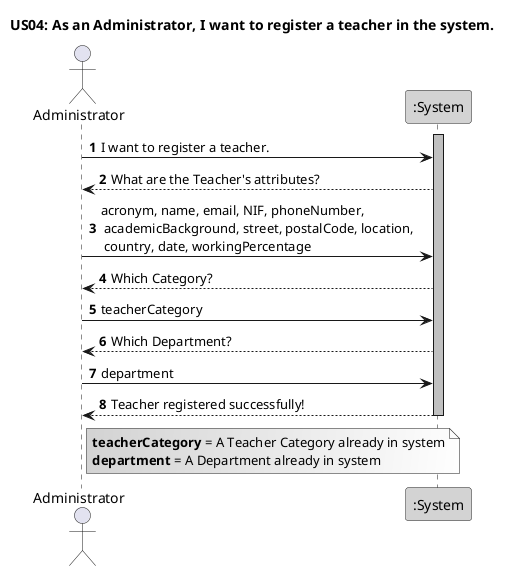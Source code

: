 @startuml
autonumber

title US04: As an Administrator, I want to register a teacher in the system.

actor Administrator
participant ":System" as System #lightgrey

activate System #silver
Administrator -> System: I want to register a teacher.
System --> Administrator: What are the Teacher's attributes?
Administrator -> System: acronym, name, email, NIF, phoneNumber, \n academicBackground, street, postalCode, location, \n country, date, workingPercentage
System --> Administrator: Which Category?
Administrator -> System: teacherCategory
System --> Administrator: Which Department?
Administrator -> System: department
System --> Administrator: Teacher registered successfully!
deactivate System


Note Right Administrator #lightgray/White
    **teacherCategory** = A Teacher Category already in system
    **department** = A Department already in system
End Note
@enduml